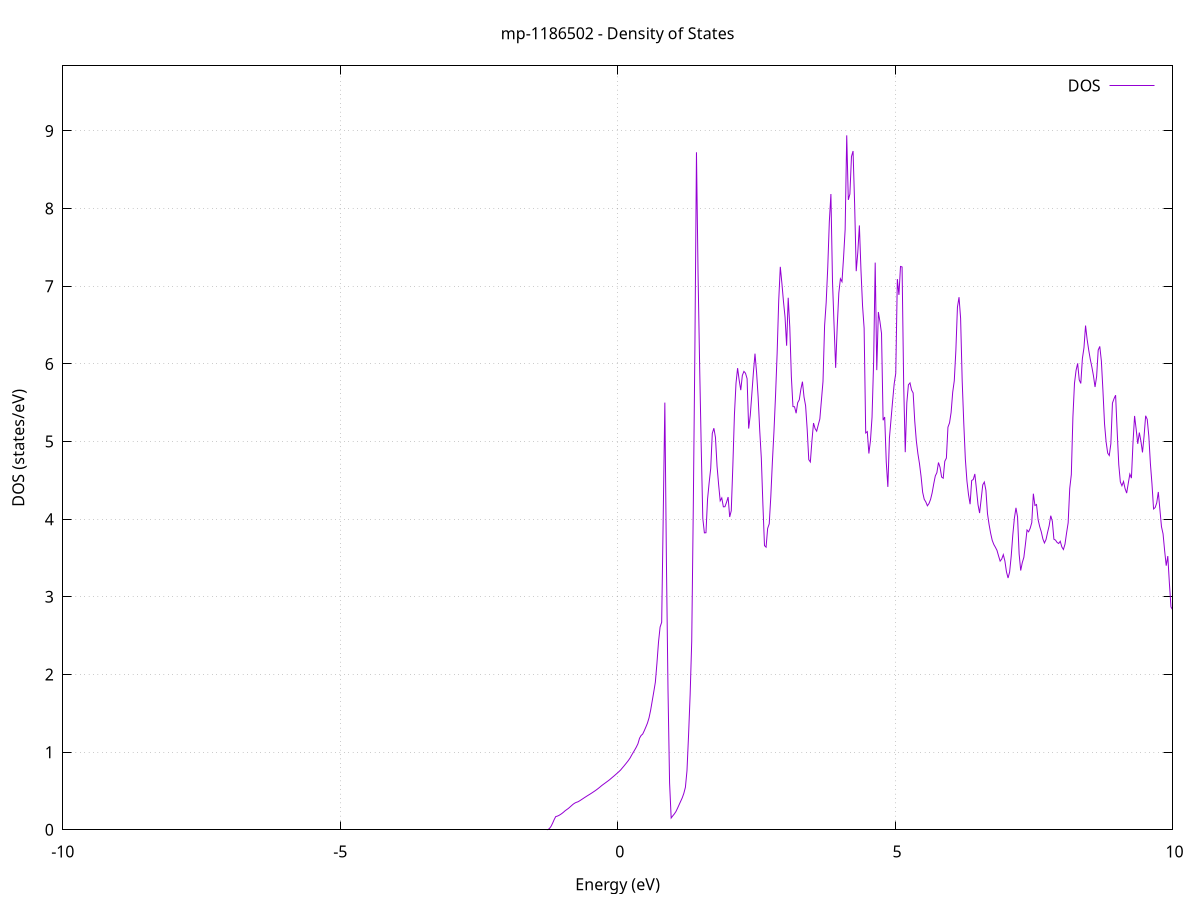 set title 'mp-1186502 - Density of States'
set xlabel 'Energy (eV)'
set ylabel 'DOS (states/eV)'
set grid
set xrange [-10:10]
set yrange [0:9.838]
set xzeroaxis lt -1
set terminal png size 800,600
set output 'mp-1186502_dos_gnuplot.png'
plot '-' using 1:2 with lines title 'DOS'
-38.629100 0.000000
-38.600600 0.000000
-38.572100 0.000000
-38.543600 0.000000
-38.515100 0.000000
-38.486600 0.000000
-38.458100 0.000000
-38.429600 0.000000
-38.401100 0.000000
-38.372600 0.000000
-38.344000 0.000000
-38.315500 0.000000
-38.287000 0.000000
-38.258500 0.000000
-38.230000 0.000000
-38.201500 0.000000
-38.173000 0.000000
-38.144500 0.000000
-38.116000 0.000000
-38.087500 0.000000
-38.059000 0.000000
-38.030500 0.000000
-38.002000 0.000000
-37.973500 0.000000
-37.945000 0.000000
-37.916500 0.000000
-37.888000 0.000000
-37.859500 0.000000
-37.831000 0.000000
-37.802400 0.000000
-37.773900 0.000000
-37.745400 0.000000
-37.716900 0.000000
-37.688400 0.000000
-37.659900 0.000000
-37.631400 0.000000
-37.602900 0.000000
-37.574400 0.000000
-37.545900 0.000000
-37.517400 0.000000
-37.488900 0.000000
-37.460400 0.000000
-37.431900 0.000000
-37.403400 0.000000
-37.374900 0.000000
-37.346400 0.000000
-37.317900 0.000000
-37.289400 0.000000
-37.260800 0.000000
-37.232300 0.000000
-37.203800 0.000000
-37.175300 0.000000
-37.146800 0.000000
-37.118300 0.000000
-37.089800 0.000000
-37.061300 0.000000
-37.032800 0.000000
-37.004300 0.000000
-36.975800 0.000000
-36.947300 0.000000
-36.918800 0.000000
-36.890300 0.000000
-36.861800 0.000000
-36.833300 0.000000
-36.804800 0.000000
-36.776300 0.000000
-36.747800 0.000000
-36.719300 0.000000
-36.690700 0.000000
-36.662200 0.000000
-36.633700 0.000000
-36.605200 0.000000
-36.576700 0.000000
-36.548200 0.000000
-36.519700 0.000000
-36.491200 0.000000
-36.462700 0.000000
-36.434200 0.000000
-36.405700 0.000000
-36.377200 0.000000
-36.348700 0.000000
-36.320200 0.000000
-36.291700 0.000000
-36.263200 0.000000
-36.234700 0.000000
-36.206200 0.000000
-36.177700 0.000000
-36.149100 0.000000
-36.120600 0.000000
-36.092100 0.000000
-36.063600 0.000000
-36.035100 2.956300
-36.006600 27.407200
-35.978100 38.773000
-35.949600 166.020500
-35.921100 41.117500
-35.892600 0.000000
-35.864100 0.000000
-35.835600 0.000000
-35.807100 0.000000
-35.778600 0.000000
-35.750100 0.000000
-35.721600 0.000000
-35.693100 0.000000
-35.664600 0.000000
-35.636100 0.000000
-35.607500 0.000000
-35.579000 0.000000
-35.550500 0.000000
-35.522000 0.000000
-35.493500 0.000000
-35.465000 0.000000
-35.436500 0.000000
-35.408000 0.000000
-35.379500 0.000000
-35.351000 0.000000
-35.322500 0.000000
-35.294000 0.000000
-35.265500 0.000000
-35.237000 0.000000
-35.208500 0.000000
-35.180000 0.000000
-35.151500 0.000000
-35.123000 0.000000
-35.094500 0.000000
-35.065900 0.000000
-35.037400 0.000000
-35.008900 0.000000
-34.980400 0.000000
-34.951900 0.000000
-34.923400 0.000000
-34.894900 0.000000
-34.866400 0.000000
-34.837900 0.000000
-34.809400 0.000000
-34.780900 0.000000
-34.752400 0.000000
-34.723900 0.000000
-34.695400 0.000000
-34.666900 0.000000
-34.638400 0.000000
-34.609900 0.000000
-34.581400 0.000000
-34.552900 0.000000
-34.524300 0.000000
-34.495800 0.000000
-34.467300 0.000000
-34.438800 0.000000
-34.410300 0.000000
-34.381800 0.000000
-34.353300 0.000000
-34.324800 0.000000
-34.296300 0.000000
-34.267800 0.000000
-34.239300 0.000000
-34.210800 0.000000
-34.182300 0.000000
-34.153800 0.000000
-34.125300 0.000000
-34.096800 0.000000
-34.068300 0.000000
-34.039800 0.000000
-34.011300 0.000000
-33.982700 0.000000
-33.954200 0.000000
-33.925700 0.000000
-33.897200 0.000000
-33.868700 0.000000
-33.840200 0.000000
-33.811700 0.000000
-33.783200 0.000000
-33.754700 0.000000
-33.726200 0.000000
-33.697700 0.000000
-33.669200 0.000000
-33.640700 0.000000
-33.612200 0.000000
-33.583700 0.000000
-33.555200 0.000000
-33.526700 0.000000
-33.498200 0.000000
-33.469700 0.000000
-33.441200 0.000000
-33.412600 0.000000
-33.384100 0.000000
-33.355600 0.000000
-33.327100 0.000000
-33.298600 0.000000
-33.270100 0.000000
-33.241600 0.000000
-33.213100 0.000000
-33.184600 0.000000
-33.156100 0.000000
-33.127600 0.000000
-33.099100 0.000000
-33.070600 0.000000
-33.042100 0.000000
-33.013600 0.000000
-32.985100 0.000000
-32.956600 0.000000
-32.928100 0.000000
-32.899600 0.000000
-32.871000 0.000000
-32.842500 0.000000
-32.814000 0.000000
-32.785500 0.000000
-32.757000 0.000000
-32.728500 0.000000
-32.700000 0.000000
-32.671500 0.000000
-32.643000 0.000000
-32.614500 0.000000
-32.586000 0.000000
-32.557500 0.000000
-32.529000 0.000000
-32.500500 0.000000
-32.472000 0.000000
-32.443500 0.000000
-32.415000 0.000000
-32.386500 0.000000
-32.358000 0.000000
-32.329400 0.000000
-32.300900 0.000000
-32.272400 0.000000
-32.243900 0.000000
-32.215400 0.000000
-32.186900 0.000000
-32.158400 0.000000
-32.129900 0.000000
-32.101400 0.000000
-32.072900 0.000000
-32.044400 0.000000
-32.015900 0.000000
-31.987400 0.000000
-31.958900 0.000000
-31.930400 0.000000
-31.901900 0.000000
-31.873400 0.000000
-31.844900 0.000000
-31.816400 0.000000
-31.787800 0.000000
-31.759300 0.000000
-31.730800 0.000000
-31.702300 0.000000
-31.673800 0.000000
-31.645300 0.000000
-31.616800 0.000000
-31.588300 0.000000
-31.559800 0.000000
-31.531300 0.000000
-31.502800 0.000000
-31.474300 0.000000
-31.445800 0.000000
-31.417300 0.000000
-31.388800 0.000000
-31.360300 0.000000
-31.331800 0.000000
-31.303300 0.000000
-31.274800 0.000000
-31.246200 0.000000
-31.217700 0.000000
-31.189200 0.000000
-31.160700 0.000000
-31.132200 0.000000
-31.103700 0.000000
-31.075200 0.000000
-31.046700 0.000000
-31.018200 0.000000
-30.989700 0.000000
-30.961200 0.000000
-30.932700 0.000000
-30.904200 0.000000
-30.875700 0.000000
-30.847200 0.000000
-30.818700 0.000000
-30.790200 0.000000
-30.761700 0.000000
-30.733200 0.000000
-30.704600 0.000000
-30.676100 0.000000
-30.647600 0.000000
-30.619100 0.000000
-30.590600 0.000000
-30.562100 0.000000
-30.533600 0.000000
-30.505100 0.000000
-30.476600 0.000000
-30.448100 0.000000
-30.419600 0.000000
-30.391100 0.000000
-30.362600 0.000000
-30.334100 0.000000
-30.305600 0.000000
-30.277100 0.000000
-30.248600 0.000000
-30.220100 0.000000
-30.191600 0.000000
-30.163100 0.000000
-30.134500 0.000000
-30.106000 0.000000
-30.077500 0.000000
-30.049000 0.000000
-30.020500 0.000000
-29.992000 0.000000
-29.963500 0.000000
-29.935000 0.000000
-29.906500 0.000000
-29.878000 0.000000
-29.849500 0.000000
-29.821000 0.000000
-29.792500 0.000000
-29.764000 0.000000
-29.735500 0.000000
-29.707000 0.000000
-29.678500 0.000000
-29.650000 0.000000
-29.621500 0.000000
-29.592900 0.000000
-29.564400 0.000000
-29.535900 0.000000
-29.507400 0.000000
-29.478900 0.000000
-29.450400 0.000000
-29.421900 0.000000
-29.393400 0.000000
-29.364900 0.000000
-29.336400 0.000000
-29.307900 0.000000
-29.279400 0.000000
-29.250900 0.000000
-29.222400 0.000000
-29.193900 0.000000
-29.165400 0.000000
-29.136900 0.000000
-29.108400 0.000000
-29.079900 0.000000
-29.051300 0.000000
-29.022800 0.000000
-28.994300 0.000000
-28.965800 0.000000
-28.937300 0.000000
-28.908800 0.000000
-28.880300 0.000000
-28.851800 0.000000
-28.823300 0.000000
-28.794800 0.000000
-28.766300 0.000000
-28.737800 0.000000
-28.709300 0.000000
-28.680800 0.000000
-28.652300 0.000000
-28.623800 0.000000
-28.595300 0.000000
-28.566800 0.000000
-28.538300 0.000000
-28.509700 0.000000
-28.481200 0.000000
-28.452700 0.000000
-28.424200 0.000000
-28.395700 0.000000
-28.367200 0.000000
-28.338700 0.000000
-28.310200 0.000000
-28.281700 0.000000
-28.253200 0.000000
-28.224700 0.000000
-28.196200 0.000000
-28.167700 0.000000
-28.139200 0.000000
-28.110700 0.000000
-28.082200 0.000000
-28.053700 0.000000
-28.025200 0.000000
-27.996700 0.000000
-27.968100 0.000000
-27.939600 0.000000
-27.911100 0.000000
-27.882600 0.000000
-27.854100 0.000000
-27.825600 0.000000
-27.797100 0.000000
-27.768600 0.000000
-27.740100 0.000000
-27.711600 0.000000
-27.683100 0.000000
-27.654600 0.000000
-27.626100 0.000000
-27.597600 0.000000
-27.569100 0.000000
-27.540600 0.000000
-27.512100 0.000000
-27.483600 0.000000
-27.455100 0.000000
-27.426500 0.000000
-27.398000 0.000000
-27.369500 0.000000
-27.341000 0.000000
-27.312500 0.000000
-27.284000 0.000000
-27.255500 0.000000
-27.227000 0.000000
-27.198500 0.000000
-27.170000 0.000000
-27.141500 0.000000
-27.113000 0.000000
-27.084500 0.000000
-27.056000 0.000000
-27.027500 0.000000
-26.999000 0.000000
-26.970500 0.000000
-26.942000 0.000000
-26.913500 0.000000
-26.885000 0.000000
-26.856400 0.000000
-26.827900 0.000000
-26.799400 0.000000
-26.770900 0.000000
-26.742400 0.000000
-26.713900 0.000000
-26.685400 0.000000
-26.656900 0.000000
-26.628400 0.000000
-26.599900 0.000000
-26.571400 0.000000
-26.542900 0.000000
-26.514400 0.000000
-26.485900 0.000000
-26.457400 0.000000
-26.428900 0.000000
-26.400400 0.000000
-26.371900 0.000000
-26.343400 0.000000
-26.314800 0.000000
-26.286300 0.000000
-26.257800 0.000000
-26.229300 0.000000
-26.200800 0.000000
-26.172300 0.000000
-26.143800 0.000000
-26.115300 0.000000
-26.086800 0.000000
-26.058300 0.000000
-26.029800 0.000000
-26.001300 0.000000
-25.972800 0.000000
-25.944300 0.000000
-25.915800 0.000000
-25.887300 0.000000
-25.858800 0.000000
-25.830300 0.000000
-25.801800 0.000000
-25.773200 0.000000
-25.744700 0.000000
-25.716200 0.000000
-25.687700 0.000000
-25.659200 0.000000
-25.630700 0.000000
-25.602200 0.000000
-25.573700 0.000000
-25.545200 0.000000
-25.516700 0.000000
-25.488200 0.000000
-25.459700 0.000000
-25.431200 0.000000
-25.402700 0.000000
-25.374200 0.000000
-25.345700 0.000000
-25.317200 0.000000
-25.288700 0.000000
-25.260200 0.000000
-25.231600 0.000000
-25.203100 0.000000
-25.174600 0.000000
-25.146100 0.000000
-25.117600 0.000000
-25.089100 0.000000
-25.060600 0.000000
-25.032100 0.000000
-25.003600 0.000000
-24.975100 0.000000
-24.946600 0.000000
-24.918100 0.000000
-24.889600 0.000000
-24.861100 0.000000
-24.832600 0.000000
-24.804100 0.000000
-24.775600 0.000000
-24.747100 0.000000
-24.718600 0.000000
-24.690000 0.000000
-24.661500 0.000000
-24.633000 0.000000
-24.604500 0.000000
-24.576000 0.000000
-24.547500 0.000000
-24.519000 0.000000
-24.490500 0.000000
-24.462000 0.000000
-24.433500 0.000000
-24.405000 0.000000
-24.376500 0.000000
-24.348000 0.000000
-24.319500 0.000000
-24.291000 0.000000
-24.262500 0.000000
-24.234000 0.000000
-24.205500 0.000000
-24.177000 0.000000
-24.148400 0.000000
-24.119900 0.000000
-24.091400 0.000000
-24.062900 0.000000
-24.034400 0.000000
-24.005900 0.000000
-23.977400 0.000000
-23.948900 0.000000
-23.920400 0.000000
-23.891900 0.000000
-23.863400 0.000000
-23.834900 0.000000
-23.806400 0.000000
-23.777900 0.000000
-23.749400 0.000000
-23.720900 0.000000
-23.692400 0.000000
-23.663900 0.000000
-23.635400 0.000000
-23.606900 0.000000
-23.578300 0.000000
-23.549800 0.000000
-23.521300 0.000000
-23.492800 0.000000
-23.464300 0.000000
-23.435800 0.000000
-23.407300 0.000000
-23.378800 0.000000
-23.350300 0.000000
-23.321800 0.000000
-23.293300 0.000000
-23.264800 0.000000
-23.236300 0.000000
-23.207800 0.000000
-23.179300 0.000000
-23.150800 0.000000
-23.122300 0.000000
-23.093800 0.000000
-23.065300 0.000000
-23.036700 0.000000
-23.008200 0.000000
-22.979700 0.000000
-22.951200 0.000000
-22.922700 0.000000
-22.894200 0.000000
-22.865700 0.000000
-22.837200 0.000000
-22.808700 0.000000
-22.780200 0.000000
-22.751700 0.000000
-22.723200 0.000000
-22.694700 0.000000
-22.666200 0.000000
-22.637700 0.000000
-22.609200 0.000000
-22.580700 0.000000
-22.552200 0.000000
-22.523700 0.000000
-22.495100 0.000000
-22.466600 0.000000
-22.438100 0.000000
-22.409600 0.000000
-22.381100 0.000000
-22.352600 0.000000
-22.324100 0.000000
-22.295600 0.000000
-22.267100 0.000000
-22.238600 0.000000
-22.210100 0.000000
-22.181600 0.000000
-22.153100 0.000000
-22.124600 0.000000
-22.096100 0.000000
-22.067600 0.000000
-22.039100 0.000000
-22.010600 0.000000
-21.982100 0.000000
-21.953500 0.000000
-21.925000 0.000000
-21.896500 0.000000
-21.868000 0.000000
-21.839500 0.000000
-21.811000 0.000000
-21.782500 0.000000
-21.754000 0.000000
-21.725500 0.000000
-21.697000 0.000000
-21.668500 0.000000
-21.640000 0.000000
-21.611500 0.000000
-21.583000 0.000000
-21.554500 0.000000
-21.526000 0.000000
-21.497500 0.000000
-21.469000 0.000000
-21.440500 0.000000
-21.411900 0.000000
-21.383400 0.000000
-21.354900 0.000000
-21.326400 0.000000
-21.297900 0.000000
-21.269400 0.000000
-21.240900 0.000000
-21.212400 0.000000
-21.183900 0.000000
-21.155400 0.000000
-21.126900 0.000000
-21.098400 0.000000
-21.069900 0.000000
-21.041400 0.000000
-21.012900 0.000000
-20.984400 0.000000
-20.955900 0.000000
-20.927400 0.000000
-20.898900 0.000000
-20.870300 0.000000
-20.841800 0.000000
-20.813300 0.000000
-20.784800 0.000000
-20.756300 0.000000
-20.727800 0.000000
-20.699300 0.000000
-20.670800 0.000000
-20.642300 0.000000
-20.613800 0.000000
-20.585300 0.000000
-20.556800 0.000000
-20.528300 0.000000
-20.499800 0.000000
-20.471300 0.000000
-20.442800 0.000000
-20.414300 0.000000
-20.385800 0.000000
-20.357300 0.000000
-20.328800 0.000000
-20.300200 0.000000
-20.271700 0.000000
-20.243200 0.000000
-20.214700 0.000000
-20.186200 0.000000
-20.157700 0.000000
-20.129200 0.000000
-20.100700 0.000000
-20.072200 0.000000
-20.043700 0.000000
-20.015200 0.000000
-19.986700 0.000000
-19.958200 0.000000
-19.929700 0.000000
-19.901200 0.000000
-19.872700 0.000000
-19.844200 0.000000
-19.815700 0.000000
-19.787200 0.000000
-19.758600 0.000000
-19.730100 0.000000
-19.701600 0.000000
-19.673100 0.000000
-19.644600 0.000000
-19.616100 0.000000
-19.587600 0.000000
-19.559100 0.000000
-19.530600 0.000000
-19.502100 0.000000
-19.473600 0.000000
-19.445100 0.000000
-19.416600 0.000000
-19.388100 0.000000
-19.359600 0.000000
-19.331100 0.000000
-19.302600 0.000000
-19.274100 0.000000
-19.245600 0.000000
-19.217000 0.000000
-19.188500 0.000000
-19.160000 0.000000
-19.131500 0.000000
-19.103000 0.000000
-19.074500 0.000000
-19.046000 0.000000
-19.017500 0.000000
-18.989000 0.000000
-18.960500 0.000000
-18.932000 0.000000
-18.903500 0.000000
-18.875000 0.000000
-18.846500 0.000000
-18.818000 0.000000
-18.789500 0.000000
-18.761000 0.000000
-18.732500 0.000000
-18.704000 0.000000
-18.675400 0.000000
-18.646900 0.000000
-18.618400 0.000000
-18.589900 0.000000
-18.561400 0.000000
-18.532900 0.000000
-18.504400 0.000000
-18.475900 0.000000
-18.447400 0.000000
-18.418900 0.000000
-18.390400 0.000000
-18.361900 0.000000
-18.333400 0.000000
-18.304900 0.000000
-18.276400 0.000000
-18.247900 0.000000
-18.219400 0.000000
-18.190900 0.000000
-18.162400 0.000000
-18.133800 0.000000
-18.105300 0.000000
-18.076800 0.000000
-18.048300 0.000000
-18.019800 0.000000
-17.991300 0.000000
-17.962800 0.000000
-17.934300 0.000000
-17.905800 0.000000
-17.877300 0.000000
-17.848800 0.000000
-17.820300 0.000000
-17.791800 0.000000
-17.763300 0.000000
-17.734800 0.000000
-17.706300 0.000000
-17.677800 0.000000
-17.649300 0.000000
-17.620800 0.000000
-17.592300 0.000000
-17.563700 0.000000
-17.535200 0.000000
-17.506700 0.000000
-17.478200 0.000000
-17.449700 0.000000
-17.421200 0.000000
-17.392700 0.000000
-17.364200 0.000000
-17.335700 0.000000
-17.307200 0.000000
-17.278700 0.000000
-17.250200 0.000000
-17.221700 0.000000
-17.193200 0.000000
-17.164700 0.000000
-17.136200 0.000000
-17.107700 0.000000
-17.079200 0.000000
-17.050700 0.000000
-17.022100 0.000000
-16.993600 0.000000
-16.965100 0.000000
-16.936600 0.000000
-16.908100 0.000000
-16.879600 0.000000
-16.851100 5.159000
-16.822600 6.043300
-16.794100 7.808000
-16.765600 12.735100
-16.737100 17.520200
-16.708600 21.779100
-16.680100 19.167800
-16.651600 23.197500
-16.623100 28.621600
-16.594600 26.866900
-16.566100 28.713400
-16.537600 8.990600
-16.509100 7.348900
-16.480500 17.801300
-16.452000 24.185300
-16.423500 17.418900
-16.395000 18.635300
-16.366500 25.571500
-16.338000 24.569500
-16.309500 20.600600
-16.281000 21.797800
-16.252500 16.332000
-16.224000 38.040000
-16.195500 25.627700
-16.167000 27.887000
-16.138500 45.001700
-16.110000 56.096400
-16.081500 36.448300
-16.053000 0.000000
-16.024500 0.000000
-15.996000 0.000000
-15.967500 0.000000
-15.938900 0.000000
-15.910400 0.000000
-15.881900 0.000000
-15.853400 0.000000
-15.824900 0.000000
-15.796400 0.000000
-15.767900 0.000000
-15.739400 0.000000
-15.710900 0.000000
-15.682400 0.000000
-15.653900 0.000000
-15.625400 0.000000
-15.596900 0.000000
-15.568400 0.000000
-15.539900 0.000000
-15.511400 0.000000
-15.482900 0.000000
-15.454400 0.000000
-15.425900 0.000000
-15.397300 0.000000
-15.368800 0.000000
-15.340300 0.000000
-15.311800 0.000000
-15.283300 0.000000
-15.254800 0.000000
-15.226300 0.000000
-15.197800 0.000000
-15.169300 0.000000
-15.140800 0.000000
-15.112300 0.000000
-15.083800 0.000000
-15.055300 0.000000
-15.026800 0.000000
-14.998300 0.000000
-14.969800 0.000000
-14.941300 0.000000
-14.912800 0.000000
-14.884300 0.000000
-14.855700 0.000000
-14.827200 0.000000
-14.798700 0.000000
-14.770200 0.000000
-14.741700 0.000000
-14.713200 0.000000
-14.684700 0.000000
-14.656200 0.000000
-14.627700 0.000000
-14.599200 0.000000
-14.570700 0.000000
-14.542200 0.000000
-14.513700 0.000000
-14.485200 0.000000
-14.456700 0.000000
-14.428200 0.000000
-14.399700 0.000000
-14.371200 0.000000
-14.342700 0.000000
-14.314200 0.000000
-14.285600 0.000000
-14.257100 0.000000
-14.228600 0.000000
-14.200100 0.000000
-14.171600 0.000000
-14.143100 0.000000
-14.114600 0.000000
-14.086100 0.000000
-14.057600 0.000000
-14.029100 0.000000
-14.000600 0.000000
-13.972100 0.000000
-13.943600 0.000000
-13.915100 0.000000
-13.886600 0.000000
-13.858100 0.000000
-13.829600 0.000000
-13.801100 0.000000
-13.772600 0.000000
-13.744000 0.000000
-13.715500 0.000000
-13.687000 0.000000
-13.658500 0.000000
-13.630000 0.000000
-13.601500 0.000000
-13.573000 0.000000
-13.544500 0.000000
-13.516000 0.000000
-13.487500 0.000000
-13.459000 0.000000
-13.430500 0.000000
-13.402000 0.000000
-13.373500 0.000000
-13.345000 0.000000
-13.316500 0.000000
-13.288000 0.000000
-13.259500 0.000000
-13.231000 0.000000
-13.202400 0.000000
-13.173900 0.000000
-13.145400 0.000000
-13.116900 0.000000
-13.088400 0.000000
-13.059900 0.000000
-13.031400 0.000000
-13.002900 0.000000
-12.974400 0.000000
-12.945900 0.000000
-12.917400 0.000000
-12.888900 0.000000
-12.860400 0.000000
-12.831900 0.000000
-12.803400 0.000000
-12.774900 0.000000
-12.746400 0.000000
-12.717900 0.000000
-12.689400 0.000000
-12.660800 0.000000
-12.632300 0.000000
-12.603800 0.000000
-12.575300 0.000000
-12.546800 0.000000
-12.518300 0.000000
-12.489800 0.000000
-12.461300 0.000000
-12.432800 0.000000
-12.404300 0.000000
-12.375800 0.000000
-12.347300 0.000000
-12.318800 0.000000
-12.290300 0.000000
-12.261800 0.000000
-12.233300 0.000000
-12.204800 0.000000
-12.176300 0.000000
-12.147800 0.000000
-12.119200 0.000000
-12.090700 0.000000
-12.062200 0.000000
-12.033700 0.000000
-12.005200 0.000000
-11.976700 0.000000
-11.948200 0.000000
-11.919700 0.000000
-11.891200 0.000000
-11.862700 0.000000
-11.834200 0.000000
-11.805700 0.000000
-11.777200 0.000000
-11.748700 0.000000
-11.720200 0.000000
-11.691700 0.000000
-11.663200 0.000000
-11.634700 0.000000
-11.606200 0.000000
-11.577600 0.000000
-11.549100 0.000000
-11.520600 0.000000
-11.492100 0.000000
-11.463600 0.000000
-11.435100 0.000000
-11.406600 0.000000
-11.378100 0.000000
-11.349600 0.000000
-11.321100 0.000000
-11.292600 0.000000
-11.264100 0.000000
-11.235600 0.000000
-11.207100 0.000000
-11.178600 0.000000
-11.150100 0.000000
-11.121600 0.000000
-11.093100 0.000000
-11.064600 0.000000
-11.036100 0.000000
-11.007500 0.000000
-10.979000 0.000000
-10.950500 0.000000
-10.922000 0.000000
-10.893500 0.000000
-10.865000 0.000000
-10.836500 0.000000
-10.808000 0.000000
-10.779500 0.000000
-10.751000 0.000000
-10.722500 0.000000
-10.694000 0.000000
-10.665500 0.000000
-10.637000 0.000000
-10.608500 0.000000
-10.580000 0.000000
-10.551500 0.000000
-10.523000 0.000000
-10.494500 0.000000
-10.465900 0.000000
-10.437400 0.000000
-10.408900 0.000000
-10.380400 0.000000
-10.351900 0.000000
-10.323400 0.000000
-10.294900 0.000000
-10.266400 0.000000
-10.237900 0.000000
-10.209400 0.000000
-10.180900 0.000000
-10.152400 0.000000
-10.123900 0.000000
-10.095400 0.000000
-10.066900 0.000000
-10.038400 0.000000
-10.009900 0.000000
-9.981400 0.000000
-9.952900 0.000000
-9.924300 0.000000
-9.895800 0.000000
-9.867300 0.000000
-9.838800 0.000000
-9.810300 0.000000
-9.781800 0.000000
-9.753300 0.000000
-9.724800 0.000000
-9.696300 0.000000
-9.667800 0.000000
-9.639300 0.000000
-9.610800 0.000000
-9.582300 0.000000
-9.553800 0.000000
-9.525300 0.000000
-9.496800 0.000000
-9.468300 0.000000
-9.439800 0.000000
-9.411300 0.000000
-9.382700 0.000000
-9.354200 0.000000
-9.325700 0.000000
-9.297200 0.000000
-9.268700 0.000000
-9.240200 0.000000
-9.211700 0.000000
-9.183200 0.000000
-9.154700 0.000000
-9.126200 0.000000
-9.097700 0.000000
-9.069200 0.000000
-9.040700 0.000000
-9.012200 0.000000
-8.983700 0.000000
-8.955200 0.000000
-8.926700 0.000000
-8.898200 0.000000
-8.869700 0.000000
-8.841100 0.000000
-8.812600 0.000000
-8.784100 0.000000
-8.755600 0.000000
-8.727100 0.000000
-8.698600 0.000000
-8.670100 0.000000
-8.641600 0.000000
-8.613100 0.000000
-8.584600 0.000000
-8.556100 0.000000
-8.527600 0.000000
-8.499100 0.000000
-8.470600 0.000000
-8.442100 0.000000
-8.413600 0.000000
-8.385100 0.000000
-8.356600 0.000000
-8.328100 0.000000
-8.299500 0.000000
-8.271000 0.000000
-8.242500 0.000000
-8.214000 0.000000
-8.185500 0.000000
-8.157000 0.000000
-8.128500 0.000000
-8.100000 0.000000
-8.071500 0.000000
-8.043000 0.000000
-8.014500 0.000000
-7.986000 0.000000
-7.957500 0.000000
-7.929000 0.000000
-7.900500 0.000000
-7.872000 0.000000
-7.843500 0.000000
-7.815000 0.000000
-7.786500 0.000000
-7.758000 0.000000
-7.729400 0.000000
-7.700900 0.000000
-7.672400 0.000000
-7.643900 0.000000
-7.615400 0.000000
-7.586900 0.000000
-7.558400 0.000000
-7.529900 0.000000
-7.501400 0.000000
-7.472900 0.000000
-7.444400 0.000000
-7.415900 0.000000
-7.387400 0.000000
-7.358900 0.000000
-7.330400 0.000000
-7.301900 0.000000
-7.273400 0.000000
-7.244900 0.000000
-7.216400 0.000000
-7.187800 0.000000
-7.159300 0.000000
-7.130800 0.000000
-7.102300 0.000000
-7.073800 0.000000
-7.045300 0.000000
-7.016800 0.000000
-6.988300 0.000000
-6.959800 0.000000
-6.931300 0.000000
-6.902800 0.000000
-6.874300 0.000000
-6.845800 0.000000
-6.817300 0.000000
-6.788800 0.000000
-6.760300 0.000000
-6.731800 0.000000
-6.703300 0.000000
-6.674800 0.000000
-6.646200 0.000000
-6.617700 0.000000
-6.589200 0.000000
-6.560700 0.000000
-6.532200 0.000000
-6.503700 0.000000
-6.475200 0.000000
-6.446700 0.000000
-6.418200 0.000000
-6.389700 0.000000
-6.361200 0.000000
-6.332700 0.000000
-6.304200 0.000000
-6.275700 0.000000
-6.247200 0.000000
-6.218700 0.000000
-6.190200 0.000000
-6.161700 0.000000
-6.133200 0.000000
-6.104600 0.000000
-6.076100 0.000000
-6.047600 0.000000
-6.019100 0.000000
-5.990600 0.000000
-5.962100 0.000000
-5.933600 0.000000
-5.905100 0.000000
-5.876600 0.000000
-5.848100 0.000000
-5.819600 0.000000
-5.791100 0.000000
-5.762600 0.000000
-5.734100 0.000000
-5.705600 0.000000
-5.677100 0.000000
-5.648600 0.000000
-5.620100 0.000000
-5.591600 0.000000
-5.563000 0.000000
-5.534500 0.000000
-5.506000 0.000000
-5.477500 0.000000
-5.449000 0.000000
-5.420500 0.000000
-5.392000 0.000000
-5.363500 0.000000
-5.335000 0.000000
-5.306500 0.000000
-5.278000 0.000000
-5.249500 0.000000
-5.221000 0.000000
-5.192500 0.000000
-5.164000 0.000000
-5.135500 0.000000
-5.107000 0.000000
-5.078500 0.000000
-5.050000 0.000000
-5.021400 0.000000
-4.992900 0.000000
-4.964400 0.000000
-4.935900 0.000000
-4.907400 0.000000
-4.878900 0.000000
-4.850400 0.000000
-4.821900 0.000000
-4.793400 0.000000
-4.764900 0.000000
-4.736400 0.000000
-4.707900 0.000000
-4.679400 0.000000
-4.650900 0.000000
-4.622400 0.000000
-4.593900 0.000000
-4.565400 0.000000
-4.536900 0.000000
-4.508400 0.000000
-4.479900 0.000000
-4.451300 0.000000
-4.422800 0.000000
-4.394300 0.000000
-4.365800 0.000000
-4.337300 0.000000
-4.308800 0.000000
-4.280300 0.000000
-4.251800 0.000000
-4.223300 0.000000
-4.194800 0.000000
-4.166300 0.000000
-4.137800 0.000000
-4.109300 0.000000
-4.080800 0.000000
-4.052300 0.000000
-4.023800 0.000000
-3.995300 0.000000
-3.966800 0.000000
-3.938300 0.000000
-3.909700 0.000000
-3.881200 0.000000
-3.852700 0.000000
-3.824200 0.000000
-3.795700 0.000000
-3.767200 0.000000
-3.738700 0.000000
-3.710200 0.000000
-3.681700 0.000000
-3.653200 0.000000
-3.624700 0.000000
-3.596200 0.000000
-3.567700 0.000000
-3.539200 0.000000
-3.510700 0.000000
-3.482200 0.000000
-3.453700 0.000000
-3.425200 0.000000
-3.396700 0.000000
-3.368100 0.000000
-3.339600 0.000000
-3.311100 0.000000
-3.282600 0.000000
-3.254100 0.000000
-3.225600 0.000000
-3.197100 0.000000
-3.168600 0.000000
-3.140100 0.000000
-3.111600 0.000000
-3.083100 0.000000
-3.054600 0.000000
-3.026100 0.000000
-2.997600 0.000000
-2.969100 0.000000
-2.940600 0.000000
-2.912100 0.000000
-2.883600 0.000000
-2.855100 0.000000
-2.826500 0.000000
-2.798000 0.000000
-2.769500 0.000000
-2.741000 0.000000
-2.712500 0.000000
-2.684000 0.000000
-2.655500 0.000000
-2.627000 0.000000
-2.598500 0.000000
-2.570000 0.000000
-2.541500 0.000000
-2.513000 0.000000
-2.484500 0.000000
-2.456000 0.000000
-2.427500 0.000000
-2.399000 0.000000
-2.370500 0.000000
-2.342000 0.000000
-2.313500 0.000000
-2.284900 0.000000
-2.256400 0.000000
-2.227900 0.000000
-2.199400 0.000000
-2.170900 0.000000
-2.142400 0.000000
-2.113900 0.000000
-2.085400 0.000000
-2.056900 0.000000
-2.028400 0.000000
-1.999900 0.000000
-1.971400 0.000000
-1.942900 0.000000
-1.914400 0.000000
-1.885900 0.000000
-1.857400 0.000000
-1.828900 0.000000
-1.800400 0.000000
-1.771900 0.000000
-1.743300 0.000000
-1.714800 0.000000
-1.686300 0.000000
-1.657800 0.000000
-1.629300 0.000000
-1.600800 0.000000
-1.572300 0.000000
-1.543800 0.000000
-1.515300 0.000000
-1.486800 0.000000
-1.458300 0.000000
-1.429800 0.000000
-1.401300 0.000000
-1.372800 0.000000
-1.344300 0.000000
-1.315800 0.000000
-1.287300 0.000000
-1.258800 0.001800
-1.230300 0.015500
-1.201800 0.042600
-1.173200 0.083100
-1.144700 0.129800
-1.116200 0.169800
-1.087700 0.175500
-1.059200 0.184600
-1.030700 0.196900
-1.002200 0.211300
-0.973700 0.227600
-0.945200 0.245800
-0.916700 0.260400
-0.888200 0.275000
-0.859700 0.292700
-0.831200 0.311000
-0.802700 0.328800
-0.774200 0.342900
-0.745700 0.353200
-0.717200 0.359700
-0.688700 0.371300
-0.660200 0.384500
-0.631600 0.398000
-0.603100 0.411600
-0.574600 0.424800
-0.546100 0.437800
-0.517600 0.450400
-0.489100 0.463100
-0.460600 0.476300
-0.432100 0.489900
-0.403600 0.503700
-0.375100 0.518400
-0.346600 0.534100
-0.318100 0.550700
-0.289600 0.567800
-0.261100 0.583200
-0.232600 0.598000
-0.204100 0.613000
-0.175600 0.628100
-0.147100 0.643400
-0.118600 0.660900
-0.090000 0.678200
-0.061500 0.695400
-0.033000 0.713100
-0.004500 0.731100
0.024000 0.749500
0.052500 0.768900
0.081000 0.793500
0.109500 0.817500
0.138000 0.842400
0.166500 0.867900
0.195000 0.894200
0.223500 0.923600
0.252000 0.960900
0.280500 0.995300
0.309000 1.029700
0.337500 1.066000
0.366000 1.108300
0.394500 1.178600
0.423000 1.214500
0.451600 1.232700
0.480100 1.276000
0.508600 1.323400
0.537100 1.373800
0.565600 1.441500
0.594100 1.537800
0.622600 1.657000
0.651100 1.776300
0.679600 1.900100
0.708100 2.143400
0.736600 2.418100
0.765100 2.610200
0.793600 2.672200
0.822100 4.068000
0.850600 5.501600
0.879100 3.449700
0.907600 1.803200
0.936100 0.604600
0.964600 0.151500
0.993200 0.178800
1.021700 0.204100
1.050200 0.234100
1.078700 0.276600
1.107200 0.321600
1.135700 0.366500
1.164200 0.411400
1.192700 0.468500
1.221200 0.547400
1.249700 0.760700
1.278200 1.221200
1.306700 1.740300
1.335200 2.428600
1.363700 4.173100
1.392200 6.200400
1.420700 8.725100
1.449200 7.163300
1.477700 5.976400
1.506200 4.930300
1.534800 4.010500
1.563300 3.823900
1.591800 3.825400
1.620300 4.258500
1.648800 4.467400
1.677300 4.653400
1.705800 5.105200
1.734300 5.171600
1.762800 5.053800
1.791300 4.685200
1.819800 4.446100
1.848300 4.236800
1.876800 4.274200
1.905300 4.159300
1.933800 4.160400
1.962300 4.217500
1.990800 4.285200
2.019300 4.028200
2.047800 4.109100
2.076300 4.688000
2.104900 5.348300
2.133400 5.752400
2.161900 5.945600
2.190400 5.790200
2.218900 5.661900
2.247400 5.851700
2.275900 5.903400
2.304400 5.879800
2.332900 5.809600
2.361400 5.166800
2.389900 5.336000
2.418400 5.609400
2.446900 5.890900
2.475400 6.131500
2.503900 5.890100
2.532400 5.567800
2.560900 5.139600
2.589400 4.786400
2.617900 4.189300
2.646500 3.659500
2.675000 3.639500
2.703500 3.881100
2.732000 3.940500
2.760500 4.291700
2.789000 4.740000
2.817500 5.132100
2.846000 5.598000
2.874500 6.138600
2.903000 6.816800
2.931500 7.250000
2.960000 7.040300
2.988500 6.804700
3.017000 6.602700
3.045500 6.233800
3.074000 6.851600
3.102500 6.472200
3.131000 5.834000
3.159500 5.450100
3.188100 5.447700
3.216600 5.364600
3.245100 5.500500
3.273600 5.538000
3.302100 5.673200
3.330600 5.770800
3.359100 5.573700
3.387600 5.460700
3.416100 5.156600
3.444600 4.766800
3.473100 4.736800
3.501600 5.009600
3.530100 5.238000
3.558600 5.166500
3.587100 5.133700
3.615600 5.213800
3.644100 5.290800
3.672600 5.532300
3.701100 5.774100
3.729700 6.490800
3.758200 6.787500
3.786700 7.242100
3.815200 7.832700
3.843700 8.187700
3.872200 7.066400
3.900700 6.494100
3.929200 5.948900
3.957700 6.483800
3.986200 6.912300
4.014700 7.096500
4.043200 7.058700
4.071700 7.369800
4.100200 7.731200
4.128700 8.943300
4.157200 8.112100
4.185700 8.186700
4.214200 8.670600
4.242700 8.741200
4.271300 8.052700
4.299800 7.194300
4.328300 7.436400
4.356800 7.783100
4.385300 7.209700
4.413800 6.748500
4.442300 6.458200
4.470800 5.110600
4.499300 5.127700
4.527800 4.845700
4.556300 5.010300
4.584800 5.313300
4.613300 6.020100
4.641800 7.304300
4.670300 5.919600
4.698800 6.668100
4.727300 6.544500
4.755800 6.391700
4.784300 5.274400
4.812900 5.315300
4.841400 4.733300
4.869900 4.415300
4.898400 5.046000
4.926900 5.284200
4.955400 5.519500
4.983900 5.742500
5.012400 5.878700
5.040900 7.092600
5.069400 6.888800
5.097900 7.254900
5.126400 7.248400
5.154900 5.742300
5.183400 4.862500
5.211900 5.499600
5.240400 5.730200
5.268900 5.755100
5.297400 5.663900
5.325900 5.625600
5.354400 5.264700
5.383000 5.009900
5.411500 4.843600
5.440000 4.714900
5.468500 4.550600
5.497000 4.347300
5.525500 4.256000
5.554000 4.222400
5.582500 4.172500
5.611000 4.201400
5.639500 4.254300
5.668000 4.338700
5.696500 4.453600
5.725000 4.556800
5.753500 4.599000
5.782000 4.729700
5.810500 4.668300
5.839000 4.542400
5.867500 4.527900
5.896000 4.745400
5.924600 4.786300
5.953100 5.185200
5.981600 5.240400
6.010100 5.375500
6.038600 5.634700
6.067100 5.782300
6.095600 6.172400
6.124100 6.731000
6.152600 6.858900
6.181100 6.587800
6.209600 5.781800
6.238100 5.237700
6.266600 4.775300
6.295100 4.492200
6.323600 4.316000
6.352100 4.193100
6.380600 4.497900
6.409100 4.511400
6.437600 4.582500
6.466200 4.390200
6.494700 4.187900
6.523200 4.079100
6.551700 4.257200
6.580200 4.442200
6.608700 4.478800
6.637200 4.371200
6.665700 4.070400
6.694200 3.932000
6.722700 3.817900
6.751200 3.727000
6.779700 3.674600
6.808200 3.638500
6.836700 3.598400
6.865200 3.526800
6.893700 3.460200
6.922200 3.486200
6.950700 3.543500
6.979200 3.461900
7.007800 3.321800
7.036300 3.242300
7.064800 3.320400
7.093300 3.524900
7.121800 3.797300
7.150300 4.012100
7.178800 4.146500
7.207300 4.029400
7.235800 3.552900
7.264300 3.338900
7.292800 3.440300
7.321300 3.508900
7.349800 3.680200
7.378300 3.860500
7.406800 3.837400
7.435300 3.883500
7.463800 3.956300
7.492300 4.328300
7.520800 4.176900
7.549400 4.188300
7.577900 3.994100
7.606400 3.905200
7.634900 3.838000
7.663400 3.746800
7.691900 3.693800
7.720400 3.737900
7.748900 3.830800
7.777400 3.916500
7.805900 4.044800
7.834400 3.973000
7.862900 3.741600
7.891400 3.730500
7.919900 3.700400
7.948400 3.686900
7.976900 3.715800
8.005400 3.642800
8.033900 3.609300
8.062400 3.678100
8.091000 3.823000
8.119500 3.954100
8.148000 4.396300
8.176500 4.573900
8.205000 5.313400
8.233500 5.749500
8.262000 5.915800
8.290500 6.006600
8.319000 5.794300
8.347500 5.748100
8.376000 6.068700
8.404500 6.207900
8.433000 6.493800
8.461500 6.314500
8.490000 6.178100
8.518500 6.057900
8.547000 5.959800
8.575500 5.847000
8.604000 5.702000
8.632500 5.838300
8.661100 6.178300
8.689600 6.225100
8.718100 6.037000
8.746600 5.653100
8.775100 5.227400
8.803600 4.994500
8.832100 4.851000
8.860600 4.820500
8.889100 4.971800
8.917600 5.495200
8.946100 5.551800
8.974600 5.596900
9.003100 5.129500
9.031600 4.702200
9.060100 4.479900
9.088600 4.430500
9.117100 4.485200
9.145600 4.393500
9.174100 4.335800
9.202700 4.461600
9.231200 4.580600
9.259700 4.528700
9.288200 4.986700
9.316700 5.329600
9.345200 5.158900
9.373700 4.970400
9.402200 5.115400
9.430700 5.004700
9.459200 4.860100
9.487700 5.070300
9.516200 5.332000
9.544700 5.285200
9.573200 5.069800
9.601700 4.715900
9.630200 4.453100
9.658700 4.131600
9.687200 4.149200
9.715700 4.209800
9.744300 4.350600
9.772800 4.126200
9.801300 3.903900
9.829800 3.811400
9.858300 3.594200
9.886800 3.401100
9.915300 3.525300
9.943800 3.178000
9.972300 2.870400
10.000800 2.834500
10.029300 3.104800
10.057800 3.191200
10.086300 3.332000
10.114800 3.209300
10.143300 2.711200
10.171800 2.578900
10.200300 2.464600
10.228800 2.331200
10.257300 2.171100
10.285900 2.020400
10.314400 1.764400
10.342900 1.681900
10.371400 1.641400
10.399900 1.603600
10.428400 1.571300
10.456900 1.416700
10.485400 1.328300
10.513900 1.298500
10.542400 1.422100
10.570900 1.312000
10.599400 1.262100
10.627900 1.476600
10.656400 1.749500
10.684900 1.985900
10.713400 2.141700
10.741900 2.289200
10.770400 2.370200
10.798900 2.444300
10.827500 2.504200
10.856000 2.545500
10.884500 2.426700
10.913000 2.307300
10.941500 2.464000
10.970000 2.322800
10.998500 2.371300
11.027000 2.393900
11.055500 2.330700
11.084000 2.330300
11.112500 2.428400
11.141000 2.494700
11.169500 2.528100
11.198000 2.519700
11.226500 2.409900
11.255000 2.307900
11.283500 2.254600
11.312000 2.329100
11.340500 2.395300
11.369100 2.549900
11.397600 2.745100
11.426100 2.853100
11.454600 3.005200
11.483100 3.100700
11.511600 3.182300
11.540100 3.335200
11.568600 3.478800
11.597100 3.704000
11.625600 3.949000
11.654100 4.098700
11.682600 4.284000
11.711100 4.031500
11.739600 4.003300
11.768100 3.963900
11.796600 3.831100
11.825100 3.472400
11.853600 3.561500
11.882100 3.673400
11.910600 3.766100
11.939200 3.745900
11.967700 3.772000
11.996200 3.888300
12.024700 4.098300
12.053200 4.311200
12.081700 3.982600
12.110200 4.010000
12.138700 3.919700
12.167200 3.884800
12.195700 3.979300
12.224200 4.185900
12.252700 3.923000
12.281200 3.560100
12.309700 3.485800
12.338200 3.405100
12.366700 3.310100
12.395200 3.284000
12.423700 3.272200
12.452200 3.249500
12.480800 3.223100
12.509300 3.201400
12.537800 3.141400
12.566300 3.114500
12.594800 3.101300
12.623300 3.390900
12.651800 3.201000
12.680300 3.089900
12.708800 3.158700
12.737300 3.173800
12.765800 3.262400
12.794300 3.433000
12.822800 3.586100
12.851300 3.635200
12.879800 3.763700
12.908300 3.991900
12.936800 4.214700
12.965300 4.497100
12.993800 4.804000
13.022400 4.407600
13.050900 4.184400
13.079400 4.010600
13.107900 3.914000
13.136400 3.888100
13.164900 4.164700
13.193400 3.817000
13.221900 3.573100
13.250400 3.466000
13.278900 3.381200
13.307400 3.254800
13.335900 3.162500
13.364400 3.154200
13.392900 3.170200
13.421400 3.713800
13.449900 3.558500
13.478400 3.325600
13.506900 3.045800
13.535400 2.885700
13.564000 2.828700
13.592500 2.888600
13.621000 2.990600
13.649500 3.104300
13.678000 3.226600
13.706500 3.335400
13.735000 3.591800
13.763500 3.712800
13.792000 3.873600
13.820500 4.036600
13.849000 4.253100
13.877500 4.766100
13.906000 4.639300
13.934500 4.750300
13.963000 4.831500
13.991500 4.954300
14.020000 5.077000
14.048500 5.148300
14.077000 5.126900
14.105600 4.933700
14.134100 4.958000
14.162600 5.011500
14.191100 5.066100
14.219600 5.148400
14.248100 5.181500
14.276600 5.180100
14.305100 5.227300
14.333600 5.323800
14.362100 5.322900
14.390600 5.265500
14.419100 5.264200
14.447600 5.129500
14.476100 4.983200
14.504600 4.993900
14.533100 4.879600
14.561600 4.808400
14.590100 5.243400
14.618600 5.502800
14.647200 5.183800
14.675700 4.705100
14.704200 4.445200
14.732700 4.247600
14.761200 4.168700
14.789700 3.953700
14.818200 3.896100
14.846700 4.059000
14.875200 4.392000
14.903700 4.879900
14.932200 5.438800
14.960700 6.475000
14.989200 6.047900
15.017700 5.721300
15.046200 5.637100
15.074700 5.054400
15.103200 5.359500
15.131700 5.606900
15.160200 5.203200
15.188700 4.767100
15.217300 4.207200
15.245800 3.428300
15.274300 4.090700
15.302800 2.441400
15.331300 2.080500
15.359800 1.778300
15.388300 1.521500
15.416800 1.342300
15.445300 1.161300
15.473800 0.954800
15.502300 0.730000
15.530800 0.588100
15.559300 0.471800
15.587800 0.362500
15.616300 0.161200
15.644800 0.055800
15.673300 0.041600
15.701800 0.029000
15.730300 0.018000
15.758900 0.008500
15.787400 0.000600
15.815900 0.000000
15.844400 0.000000
15.872900 0.000000
15.901400 0.000000
15.929900 0.000000
15.958400 0.000000
15.986900 0.000000
16.015400 0.000000
16.043900 0.000000
16.072400 0.000000
16.100900 0.000000
16.129400 0.000000
16.157900 0.000000
16.186400 0.000000
16.214900 0.000000
16.243400 0.000000
16.271900 0.000000
16.300500 0.000000
16.329000 0.000000
16.357500 0.000000
16.386000 0.000000
16.414500 0.000000
16.443000 0.000000
16.471500 0.000000
16.500000 0.000000
16.528500 0.000000
16.557000 0.000000
16.585500 0.000000
16.614000 0.000000
16.642500 0.000000
16.671000 0.000000
16.699500 0.000000
16.728000 0.000000
16.756500 0.000000
16.785000 0.000000
16.813500 0.000000
16.842100 0.000000
16.870600 0.000000
16.899100 0.000000
16.927600 0.000000
16.956100 0.000000
16.984600 0.000000
17.013100 0.000000
17.041600 0.000000
17.070100 0.000000
17.098600 0.000000
17.127100 0.000000
17.155600 0.000000
17.184100 0.000000
17.212600 0.000000
17.241100 0.000000
17.269600 0.000000
17.298100 0.000000
17.326600 0.000000
17.355100 0.000000
17.383700 0.000000
17.412200 0.000000
17.440700 0.000000
17.469200 0.000000
17.497700 0.000000
17.526200 0.000000
17.554700 0.000000
17.583200 0.000000
17.611700 0.000000
17.640200 0.000000
17.668700 0.000000
17.697200 0.000000
17.725700 0.000000
17.754200 0.000000
17.782700 0.000000
17.811200 0.000000
17.839700 0.000000
17.868200 0.000000
17.896700 0.000000
17.925200 0.000000
17.953800 0.000000
17.982300 0.000000
18.010800 0.000000
18.039300 0.000000
18.067800 0.000000
18.096300 0.000000
18.124800 0.000000
18.153300 0.000000
18.181800 0.000000
18.210300 0.000000
18.238800 0.000000
18.267300 0.000000
18.295800 0.000000
18.324300 0.000000
18.352800 0.000000
18.381300 0.000000
e
